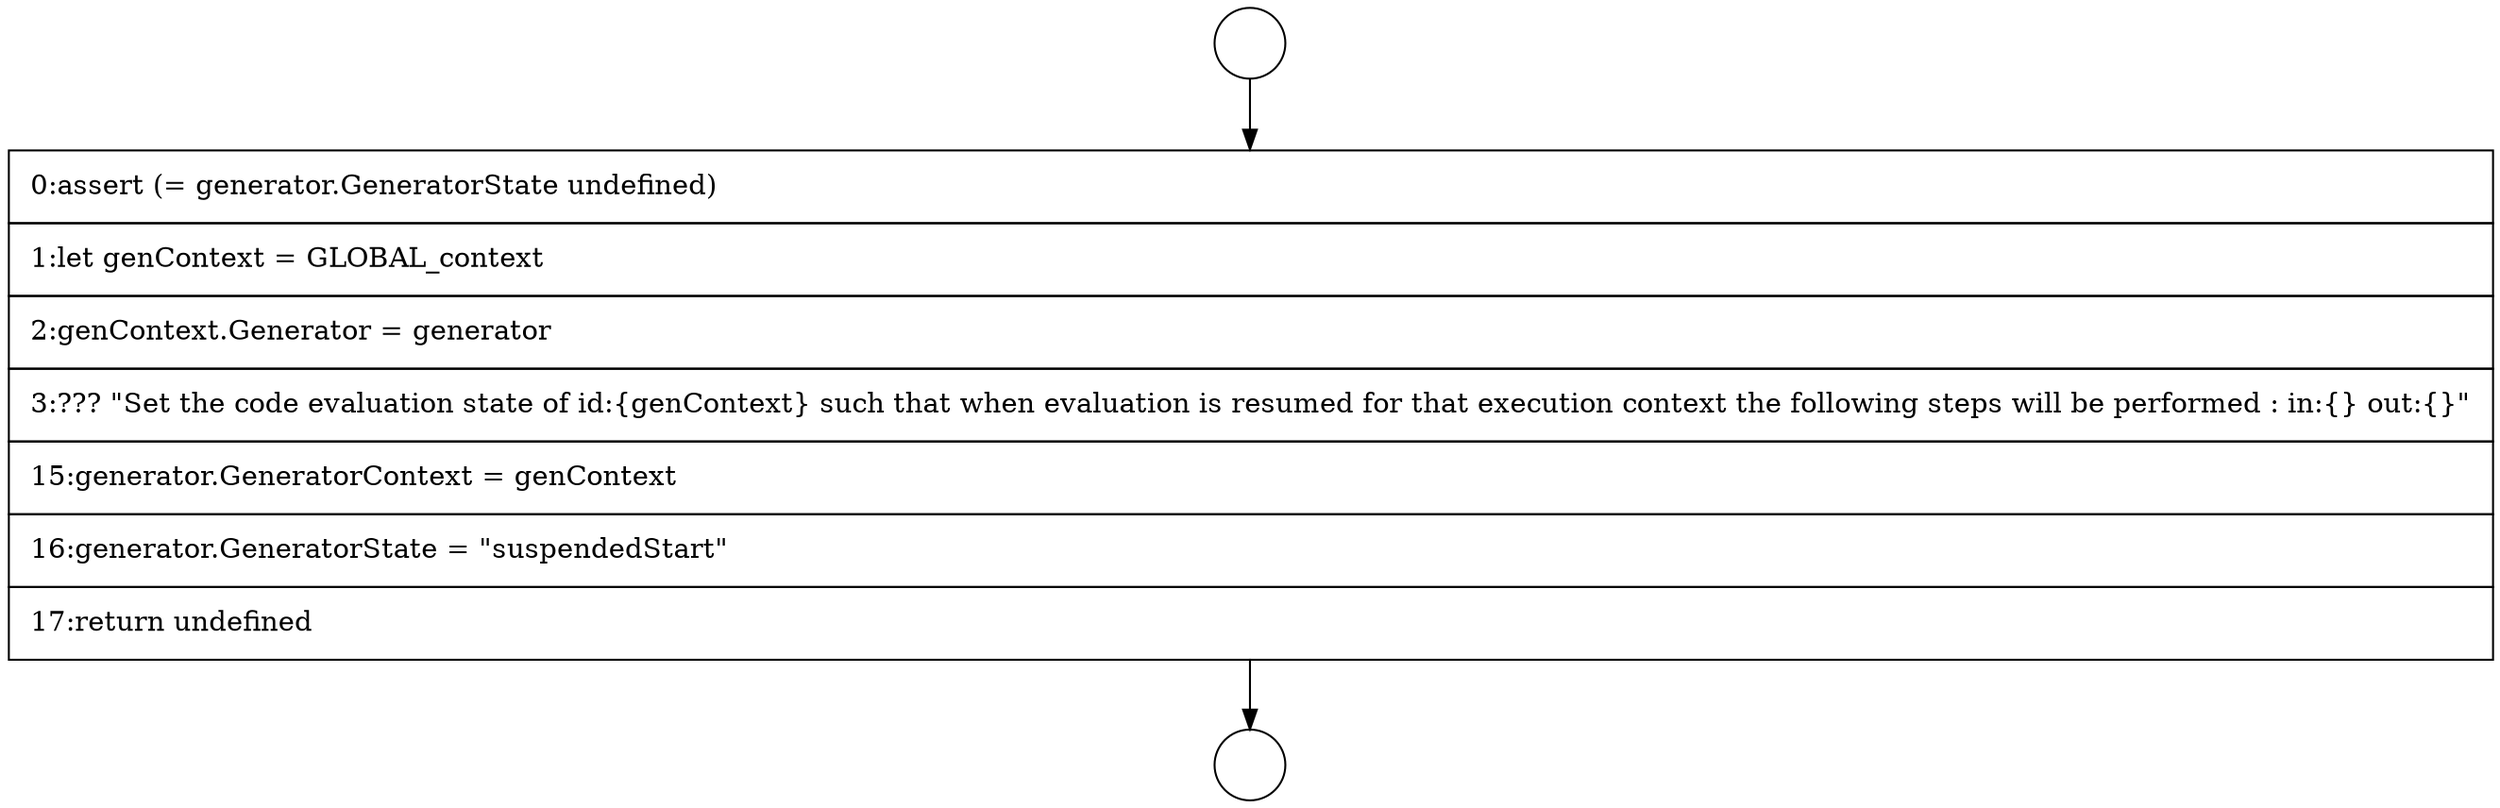 digraph {
  node16234 [shape=circle label=" " color="black" fillcolor="white" style=filled]
  node16236 [shape=none, margin=0, label=<<font color="black">
    <table border="0" cellborder="1" cellspacing="0" cellpadding="10">
      <tr><td align="left">0:assert (= generator.GeneratorState undefined)</td></tr>
      <tr><td align="left">1:let genContext = GLOBAL_context</td></tr>
      <tr><td align="left">2:genContext.Generator = generator</td></tr>
      <tr><td align="left">3:??? &quot;Set the code evaluation state of id:{genContext} such that when evaluation is resumed for that execution context the following steps will be performed : in:{} out:{}&quot;</td></tr>
      <tr><td align="left">15:generator.GeneratorContext = genContext</td></tr>
      <tr><td align="left">16:generator.GeneratorState = &quot;suspendedStart&quot;</td></tr>
      <tr><td align="left">17:return undefined</td></tr>
    </table>
  </font>> color="black" fillcolor="white" style=filled]
  node16235 [shape=circle label=" " color="black" fillcolor="white" style=filled]
  node16234 -> node16236 [ color="black"]
  node16236 -> node16235 [ color="black"]
}
